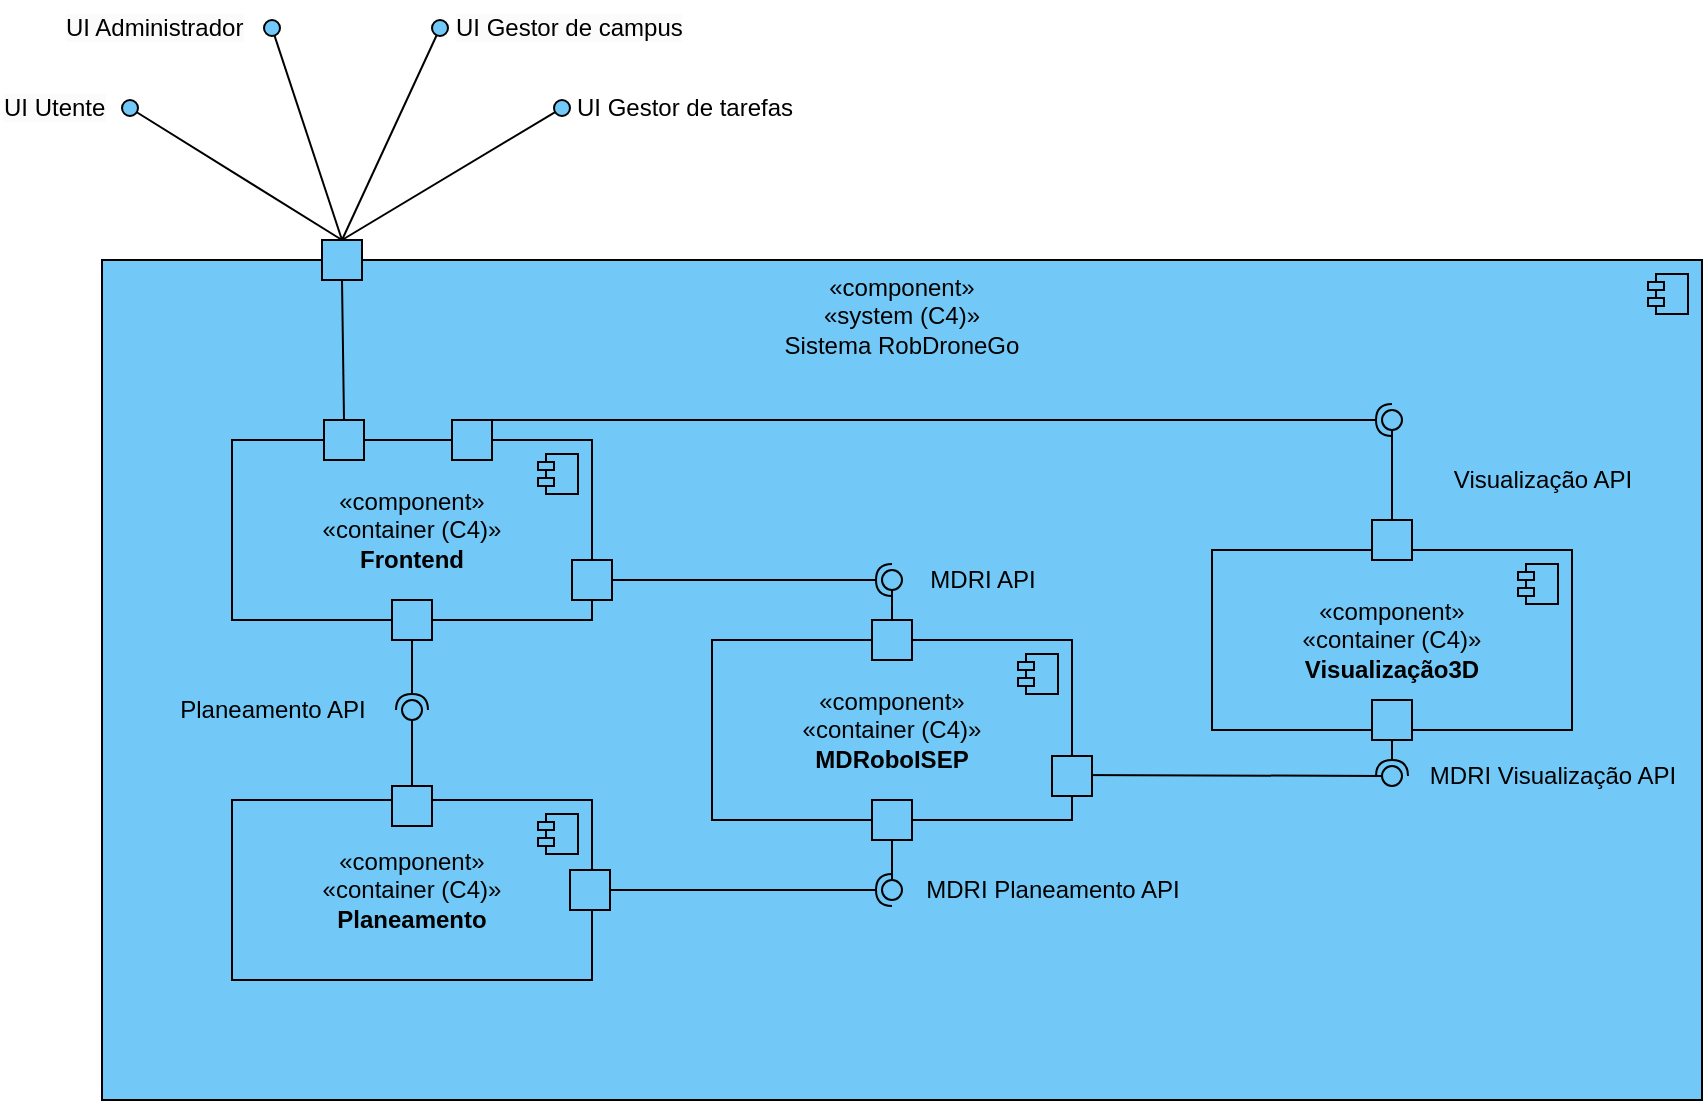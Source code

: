 <mxfile version="22.0.8" type="device">
  <diagram name="Page-1" id="m-0aAl3dYG4koM52RgC_">
    <mxGraphModel dx="1071" dy="587" grid="1" gridSize="10" guides="1" tooltips="1" connect="1" arrows="1" fold="1" page="1" pageScale="1" pageWidth="850" pageHeight="1100" math="0" shadow="0">
      <root>
        <mxCell id="0" />
        <mxCell id="1" parent="0" />
        <mxCell id="LVmBWpf0GRepK899oE2r-1" value="«component»&lt;br&gt;«system (C4)»&lt;br&gt;Sistema RobDroneGo" style="html=1;dropTarget=0;whiteSpace=wrap;verticalAlign=top;fillColor=#72c9f7;" parent="1" vertex="1">
          <mxGeometry x="180" y="210" width="800" height="420" as="geometry" />
        </mxCell>
        <mxCell id="LVmBWpf0GRepK899oE2r-2" value="" style="shape=module;jettyWidth=8;jettyHeight=4;fillColor=#72c9f7;" parent="LVmBWpf0GRepK899oE2r-1" vertex="1">
          <mxGeometry x="1" width="20" height="20" relative="1" as="geometry">
            <mxPoint x="-27" y="7" as="offset" />
          </mxGeometry>
        </mxCell>
        <mxCell id="LVmBWpf0GRepK899oE2r-3" value="" style="html=1;rounded=0;fillColor=#72c9f7;" parent="1" vertex="1">
          <mxGeometry x="290" y="200" width="20" height="20" as="geometry" />
        </mxCell>
        <mxCell id="LVmBWpf0GRepK899oE2r-4" value="" style="endArrow=none;html=1;rounded=0;align=center;verticalAlign=top;endFill=0;labelBackgroundColor=none;endSize=2;exitX=0.5;exitY=0;exitDx=0;exitDy=0;" parent="1" source="LVmBWpf0GRepK899oE2r-3" target="LVmBWpf0GRepK899oE2r-5" edge="1">
          <mxGeometry relative="1" as="geometry" />
        </mxCell>
        <mxCell id="LVmBWpf0GRepK899oE2r-5" value="" style="ellipse;html=1;fontSize=11;align=center;fillColor=#72c9f7;points=[];aspect=fixed;resizable=0;verticalAlign=bottom;labelPosition=center;verticalLabelPosition=top;flipH=1;" parent="1" vertex="1">
          <mxGeometry x="190" y="130" width="8" height="8" as="geometry" />
        </mxCell>
        <mxCell id="LVmBWpf0GRepK899oE2r-11" value="«component»&lt;br style=&quot;border-color: var(--border-color);&quot;&gt;«container (C4)»&lt;br&gt;&lt;b&gt;Visualização3D&lt;/b&gt;" style="html=1;dropTarget=0;whiteSpace=wrap;fillColor=#72c9f7;" parent="1" vertex="1">
          <mxGeometry x="735" y="355" width="180" height="90" as="geometry" />
        </mxCell>
        <mxCell id="LVmBWpf0GRepK899oE2r-12" value="" style="shape=module;jettyWidth=8;jettyHeight=4;fillColor=#72c9f7;" parent="LVmBWpf0GRepK899oE2r-11" vertex="1">
          <mxGeometry x="1" width="20" height="20" relative="1" as="geometry">
            <mxPoint x="-27" y="7" as="offset" />
          </mxGeometry>
        </mxCell>
        <mxCell id="LVmBWpf0GRepK899oE2r-20" value="" style="endArrow=none;html=1;rounded=0;entryX=0.5;entryY=1;entryDx=0;entryDy=0;exitX=0.5;exitY=0;exitDx=0;exitDy=0;" parent="1" source="LVmBWpf0GRepK899oE2r-15" target="LVmBWpf0GRepK899oE2r-3" edge="1">
          <mxGeometry width="50" height="50" relative="1" as="geometry">
            <mxPoint x="350" y="400" as="sourcePoint" />
            <mxPoint x="400" y="350" as="targetPoint" />
          </mxGeometry>
        </mxCell>
        <mxCell id="t0kckS6VvSTNu56snM5p-1" value="«component»&lt;br style=&quot;border-color: var(--border-color);&quot;&gt;«container (C4)»&lt;br&gt;&lt;b&gt;MDRoboISEP&lt;/b&gt;" style="html=1;dropTarget=0;whiteSpace=wrap;fillColor=#72c9f7;" parent="1" vertex="1">
          <mxGeometry x="485" y="400" width="180" height="90" as="geometry" />
        </mxCell>
        <mxCell id="t0kckS6VvSTNu56snM5p-2" value="" style="shape=module;jettyWidth=8;jettyHeight=4;fillColor=#72c9f7;" parent="t0kckS6VvSTNu56snM5p-1" vertex="1">
          <mxGeometry x="1" width="20" height="20" relative="1" as="geometry">
            <mxPoint x="-27" y="7" as="offset" />
          </mxGeometry>
        </mxCell>
        <mxCell id="t0kckS6VvSTNu56snM5p-3" value="«component»&lt;br style=&quot;border-color: var(--border-color);&quot;&gt;«container (C4)»&lt;br&gt;&lt;b&gt;Planeamento&lt;/b&gt;" style="html=1;dropTarget=0;whiteSpace=wrap;fillColor=#72c9f7;" parent="1" vertex="1">
          <mxGeometry x="245" y="480" width="180" height="90" as="geometry" />
        </mxCell>
        <mxCell id="t0kckS6VvSTNu56snM5p-4" value="" style="shape=module;jettyWidth=8;jettyHeight=4;fillColor=#72c9f7;" parent="t0kckS6VvSTNu56snM5p-3" vertex="1">
          <mxGeometry x="1" width="20" height="20" relative="1" as="geometry">
            <mxPoint x="-27" y="7" as="offset" />
          </mxGeometry>
        </mxCell>
        <mxCell id="t0kckS6VvSTNu56snM5p-5" value="«component»&lt;br style=&quot;border-color: var(--border-color);&quot;&gt;«container (C4)»&lt;br&gt;&lt;b&gt;Frontend&lt;/b&gt;" style="html=1;dropTarget=0;whiteSpace=wrap;fillColor=#72c9f7;" parent="1" vertex="1">
          <mxGeometry x="245" y="300" width="180" height="90" as="geometry" />
        </mxCell>
        <mxCell id="t0kckS6VvSTNu56snM5p-6" value="" style="shape=module;jettyWidth=8;jettyHeight=4;fillColor=#72c9f7;" parent="t0kckS6VvSTNu56snM5p-5" vertex="1">
          <mxGeometry x="1" width="20" height="20" relative="1" as="geometry">
            <mxPoint x="-27" y="7" as="offset" />
          </mxGeometry>
        </mxCell>
        <mxCell id="LVmBWpf0GRepK899oE2r-15" value="" style="html=1;rounded=0;fillColor=#72c9f7;" parent="1" vertex="1">
          <mxGeometry x="291" y="290" width="20" height="20" as="geometry" />
        </mxCell>
        <mxCell id="t0kckS6VvSTNu56snM5p-10" value="" style="rounded=0;orthogonalLoop=1;jettySize=auto;html=1;endArrow=halfCircle;endFill=0;endSize=6;strokeWidth=1;sketch=0;exitX=1;exitY=0.5;exitDx=0;exitDy=0;" parent="1" source="t0kckS6VvSTNu56snM5p-25" edge="1">
          <mxGeometry relative="1" as="geometry">
            <mxPoint x="630" y="535" as="sourcePoint" />
            <mxPoint x="575" y="370" as="targetPoint" />
          </mxGeometry>
        </mxCell>
        <mxCell id="t0kckS6VvSTNu56snM5p-11" value="" style="rounded=0;orthogonalLoop=1;jettySize=auto;html=1;endArrow=oval;endFill=0;sketch=0;sourcePerimeterSpacing=0;targetPerimeterSpacing=0;endSize=10;exitX=0.5;exitY=0;exitDx=0;exitDy=0;" parent="1" source="t0kckS6VvSTNu56snM5p-1" edge="1">
          <mxGeometry relative="1" as="geometry">
            <mxPoint x="590" y="535" as="sourcePoint" />
            <mxPoint x="575" y="370" as="targetPoint" />
          </mxGeometry>
        </mxCell>
        <mxCell id="t0kckS6VvSTNu56snM5p-12" value="" style="ellipse;whiteSpace=wrap;html=1;align=center;aspect=fixed;fillColor=none;strokeColor=none;resizable=0;perimeter=centerPerimeter;rotatable=0;allowArrows=0;points=[];outlineConnect=1;" parent="1" vertex="1">
          <mxGeometry x="570" y="340" width="10" height="10" as="geometry" />
        </mxCell>
        <mxCell id="t0kckS6VvSTNu56snM5p-13" value="" style="rounded=0;orthogonalLoop=1;jettySize=auto;html=1;endArrow=halfCircle;endFill=0;endSize=6;strokeWidth=1;sketch=0;exitX=0.5;exitY=1;exitDx=0;exitDy=0;" parent="1" source="t0kckS6VvSTNu56snM5p-5" target="t0kckS6VvSTNu56snM5p-15" edge="1">
          <mxGeometry relative="1" as="geometry">
            <mxPoint x="630" y="445" as="sourcePoint" />
          </mxGeometry>
        </mxCell>
        <mxCell id="t0kckS6VvSTNu56snM5p-14" value="" style="rounded=0;orthogonalLoop=1;jettySize=auto;html=1;endArrow=oval;endFill=0;sketch=0;sourcePerimeterSpacing=0;targetPerimeterSpacing=0;endSize=10;exitX=0.5;exitY=0;exitDx=0;exitDy=0;" parent="1" source="t0kckS6VvSTNu56snM5p-3" target="t0kckS6VvSTNu56snM5p-15" edge="1">
          <mxGeometry relative="1" as="geometry">
            <mxPoint x="590" y="445" as="sourcePoint" />
          </mxGeometry>
        </mxCell>
        <mxCell id="t0kckS6VvSTNu56snM5p-15" value="" style="ellipse;whiteSpace=wrap;html=1;align=center;aspect=fixed;fillColor=none;strokeColor=none;resizable=0;perimeter=centerPerimeter;rotatable=0;allowArrows=0;points=[];outlineConnect=1;" parent="1" vertex="1">
          <mxGeometry x="330" y="430" width="10" height="10" as="geometry" />
        </mxCell>
        <mxCell id="t0kckS6VvSTNu56snM5p-16" value="" style="rounded=0;orthogonalLoop=1;jettySize=auto;html=1;endArrow=halfCircle;endFill=0;endSize=6;strokeWidth=1;sketch=0;exitX=0.5;exitY=0;exitDx=0;exitDy=0;" parent="1" source="4DdEzrNZYY_0qSr_jCJp-2" target="t0kckS6VvSTNu56snM5p-18" edge="1">
          <mxGeometry relative="1" as="geometry">
            <mxPoint x="630" y="445" as="sourcePoint" />
          </mxGeometry>
        </mxCell>
        <mxCell id="t0kckS6VvSTNu56snM5p-17" value="" style="rounded=0;orthogonalLoop=1;jettySize=auto;html=1;endArrow=oval;endFill=0;sketch=0;sourcePerimeterSpacing=0;targetPerimeterSpacing=0;endSize=10;exitX=0.5;exitY=0;exitDx=0;exitDy=0;" parent="1" source="LVmBWpf0GRepK899oE2r-11" target="t0kckS6VvSTNu56snM5p-18" edge="1">
          <mxGeometry relative="1" as="geometry">
            <mxPoint x="590" y="445" as="sourcePoint" />
          </mxGeometry>
        </mxCell>
        <mxCell id="t0kckS6VvSTNu56snM5p-18" value="" style="ellipse;whiteSpace=wrap;html=1;align=center;aspect=fixed;fillColor=none;strokeColor=none;resizable=0;perimeter=centerPerimeter;rotatable=0;allowArrows=0;points=[];outlineConnect=1;" parent="1" vertex="1">
          <mxGeometry x="820" y="285" width="10" height="10" as="geometry" />
        </mxCell>
        <mxCell id="t0kckS6VvSTNu56snM5p-19" value="" style="rounded=0;orthogonalLoop=1;jettySize=auto;html=1;endArrow=halfCircle;endFill=0;endSize=6;strokeWidth=1;sketch=0;exitX=1;exitY=0.5;exitDx=0;exitDy=0;" parent="1" source="t0kckS6VvSTNu56snM5p-3" target="t0kckS6VvSTNu56snM5p-21" edge="1">
          <mxGeometry relative="1" as="geometry">
            <mxPoint x="420" y="520" as="sourcePoint" />
          </mxGeometry>
        </mxCell>
        <mxCell id="t0kckS6VvSTNu56snM5p-20" value="" style="rounded=0;orthogonalLoop=1;jettySize=auto;html=1;endArrow=oval;endFill=0;sketch=0;sourcePerimeterSpacing=0;targetPerimeterSpacing=0;endSize=10;exitX=0.5;exitY=1;exitDx=0;exitDy=0;" parent="1" source="t0kckS6VvSTNu56snM5p-1" target="t0kckS6VvSTNu56snM5p-21" edge="1">
          <mxGeometry relative="1" as="geometry">
            <mxPoint x="590" y="445" as="sourcePoint" />
          </mxGeometry>
        </mxCell>
        <mxCell id="t0kckS6VvSTNu56snM5p-21" value="" style="ellipse;whiteSpace=wrap;html=1;align=center;aspect=fixed;fillColor=none;strokeColor=none;resizable=0;perimeter=centerPerimeter;rotatable=0;allowArrows=0;points=[];outlineConnect=1;" parent="1" vertex="1">
          <mxGeometry x="570" y="520" width="10" height="10" as="geometry" />
        </mxCell>
        <mxCell id="t0kckS6VvSTNu56snM5p-22" value="" style="rounded=0;orthogonalLoop=1;jettySize=auto;html=1;endArrow=halfCircle;endFill=0;endSize=6;strokeWidth=1;sketch=0;exitX=0.5;exitY=1;exitDx=0;exitDy=0;" parent="1" source="LVmBWpf0GRepK899oE2r-11" target="t0kckS6VvSTNu56snM5p-24" edge="1">
          <mxGeometry relative="1" as="geometry">
            <mxPoint x="630" y="445" as="sourcePoint" />
          </mxGeometry>
        </mxCell>
        <mxCell id="t0kckS6VvSTNu56snM5p-23" value="" style="rounded=0;orthogonalLoop=1;jettySize=auto;html=1;endArrow=oval;endFill=0;sketch=0;sourcePerimeterSpacing=0;targetPerimeterSpacing=0;endSize=10;exitX=1;exitY=0.75;exitDx=0;exitDy=0;" parent="1" source="t0kckS6VvSTNu56snM5p-1" target="t0kckS6VvSTNu56snM5p-24" edge="1">
          <mxGeometry relative="1" as="geometry">
            <mxPoint x="590" y="445" as="sourcePoint" />
          </mxGeometry>
        </mxCell>
        <mxCell id="t0kckS6VvSTNu56snM5p-24" value="" style="ellipse;whiteSpace=wrap;html=1;align=center;aspect=fixed;fillColor=none;strokeColor=none;resizable=0;perimeter=centerPerimeter;rotatable=0;allowArrows=0;points=[];outlineConnect=1;" parent="1" vertex="1">
          <mxGeometry x="820" y="463" width="10" height="10" as="geometry" />
        </mxCell>
        <mxCell id="t0kckS6VvSTNu56snM5p-25" value="" style="html=1;rounded=0;fillColor=#72c9f7;" parent="1" vertex="1">
          <mxGeometry x="415" y="360" width="20" height="20" as="geometry" />
        </mxCell>
        <mxCell id="t0kckS6VvSTNu56snM5p-27" value="" style="html=1;rounded=0;fillColor=#72c9f7;" parent="1" vertex="1">
          <mxGeometry x="565" y="390" width="20" height="20" as="geometry" />
        </mxCell>
        <mxCell id="t0kckS6VvSTNu56snM5p-30" value="" style="html=1;rounded=0;fillColor=#72c9f7;" parent="1" vertex="1">
          <mxGeometry x="565" y="480" width="20" height="20" as="geometry" />
        </mxCell>
        <mxCell id="t0kckS6VvSTNu56snM5p-31" value="" style="html=1;rounded=0;fillColor=#72c9f7;" parent="1" vertex="1">
          <mxGeometry x="325" y="473" width="20" height="20" as="geometry" />
        </mxCell>
        <mxCell id="t0kckS6VvSTNu56snM5p-32" value="" style="html=1;rounded=0;fillColor=#72c9f7;" parent="1" vertex="1">
          <mxGeometry x="325" y="380" width="20" height="20" as="geometry" />
        </mxCell>
        <mxCell id="t0kckS6VvSTNu56snM5p-33" value="" style="html=1;rounded=0;fillColor=#72c9f7;" parent="1" vertex="1">
          <mxGeometry x="815" y="430" width="20" height="20" as="geometry" />
        </mxCell>
        <mxCell id="t0kckS6VvSTNu56snM5p-34" value="MDRI API" style="text;html=1;align=center;verticalAlign=middle;resizable=0;points=[];autosize=1;strokeColor=none;fillColor=none;" parent="1" vertex="1">
          <mxGeometry x="580" y="355" width="80" height="30" as="geometry" />
        </mxCell>
        <mxCell id="t0kckS6VvSTNu56snM5p-35" value="" style="html=1;rounded=0;fillColor=#72c9f7;" parent="1" vertex="1">
          <mxGeometry x="414" y="515" width="20" height="20" as="geometry" />
        </mxCell>
        <mxCell id="t0kckS6VvSTNu56snM5p-36" value="MDRI Planeamento API" style="text;html=1;align=center;verticalAlign=middle;resizable=0;points=[];autosize=1;strokeColor=none;fillColor=none;" parent="1" vertex="1">
          <mxGeometry x="580" y="510" width="150" height="30" as="geometry" />
        </mxCell>
        <mxCell id="t0kckS6VvSTNu56snM5p-39" value="MDRI Visualização API" style="text;html=1;align=center;verticalAlign=middle;resizable=0;points=[];autosize=1;strokeColor=none;fillColor=none;" parent="1" vertex="1">
          <mxGeometry x="830" y="453" width="150" height="30" as="geometry" />
        </mxCell>
        <mxCell id="t0kckS6VvSTNu56snM5p-40" value="Visualização API" style="text;html=1;align=center;verticalAlign=middle;resizable=0;points=[];autosize=1;strokeColor=none;fillColor=none;" parent="1" vertex="1">
          <mxGeometry x="845" y="305" width="110" height="30" as="geometry" />
        </mxCell>
        <mxCell id="t0kckS6VvSTNu56snM5p-41" value="Planeamento API" style="text;html=1;align=center;verticalAlign=middle;resizable=0;points=[];autosize=1;strokeColor=none;fillColor=none;" parent="1" vertex="1">
          <mxGeometry x="205" y="420" width="120" height="30" as="geometry" />
        </mxCell>
        <mxCell id="t0kckS6VvSTNu56snM5p-45" value="" style="endArrow=none;html=1;rounded=0;align=center;verticalAlign=top;endFill=0;labelBackgroundColor=none;endSize=2;exitX=0.5;exitY=0;exitDx=0;exitDy=0;" parent="1" source="LVmBWpf0GRepK899oE2r-3" target="t0kckS6VvSTNu56snM5p-43" edge="1">
          <mxGeometry relative="1" as="geometry">
            <mxPoint x="304" y="200" as="sourcePoint" />
            <mxPoint x="305" y="150" as="targetPoint" />
          </mxGeometry>
        </mxCell>
        <mxCell id="t0kckS6VvSTNu56snM5p-43" value="" style="ellipse;html=1;fontSize=11;align=center;fillColor=#72c9f7;points=[];aspect=fixed;resizable=0;verticalAlign=bottom;labelPosition=center;verticalLabelPosition=top;flipH=1;" parent="1" vertex="1">
          <mxGeometry x="261" y="90" width="8" height="8" as="geometry" />
        </mxCell>
        <mxCell id="t0kckS6VvSTNu56snM5p-48" value="" style="endArrow=none;html=1;rounded=0;align=center;verticalAlign=top;endFill=0;labelBackgroundColor=none;endSize=2;exitX=0.5;exitY=0;exitDx=0;exitDy=0;" parent="1" source="LVmBWpf0GRepK899oE2r-3" target="t0kckS6VvSTNu56snM5p-49" edge="1">
          <mxGeometry relative="1" as="geometry">
            <mxPoint x="340" y="190" as="sourcePoint" />
            <mxPoint x="315" y="160" as="targetPoint" />
          </mxGeometry>
        </mxCell>
        <mxCell id="t0kckS6VvSTNu56snM5p-49" value="" style="ellipse;html=1;fontSize=11;align=center;fillColor=#72c9f7;points=[];aspect=fixed;resizable=0;verticalAlign=bottom;labelPosition=center;verticalLabelPosition=top;flipH=1;" parent="1" vertex="1">
          <mxGeometry x="345" y="90" width="8" height="8" as="geometry" />
        </mxCell>
        <mxCell id="t0kckS6VvSTNu56snM5p-50" value="" style="endArrow=none;html=1;rounded=0;align=center;verticalAlign=top;endFill=0;labelBackgroundColor=none;endSize=2;exitX=0.5;exitY=0;exitDx=0;exitDy=0;" parent="1" source="LVmBWpf0GRepK899oE2r-3" target="t0kckS6VvSTNu56snM5p-47" edge="1">
          <mxGeometry relative="1" as="geometry">
            <mxPoint x="300" y="200" as="sourcePoint" />
            <mxPoint x="360" y="160" as="targetPoint" />
          </mxGeometry>
        </mxCell>
        <mxCell id="t0kckS6VvSTNu56snM5p-47" value="" style="ellipse;html=1;fontSize=11;align=center;fillColor=#72c9f7;points=[];aspect=fixed;resizable=0;verticalAlign=bottom;labelPosition=center;verticalLabelPosition=top;flipH=1;" parent="1" vertex="1">
          <mxGeometry x="406" y="130" width="8" height="8" as="geometry" />
        </mxCell>
        <mxCell id="t0kckS6VvSTNu56snM5p-52" value="UI Gestor de tarefas" style="text;html=1;align=center;verticalAlign=middle;resizable=0;points=[];autosize=1;strokeColor=none;fillColor=none;" parent="1" vertex="1">
          <mxGeometry x="406" y="119" width="130" height="30" as="geometry" />
        </mxCell>
        <mxCell id="t0kckS6VvSTNu56snM5p-53" value="&lt;span style=&quot;color: rgb(0, 0, 0); font-family: Helvetica; font-size: 12px; font-style: normal; font-variant-ligatures: normal; font-variant-caps: normal; font-weight: 400; letter-spacing: normal; orphans: 2; text-align: center; text-indent: 0px; text-transform: none; widows: 2; word-spacing: 0px; -webkit-text-stroke-width: 0px; background-color: rgb(251, 251, 251); text-decoration-thickness: initial; text-decoration-style: initial; text-decoration-color: initial; float: none; display: inline !important;&quot;&gt;UI Gestor de campus&lt;/span&gt;" style="text;whiteSpace=wrap;html=1;" parent="1" vertex="1">
          <mxGeometry x="355" y="80" width="140" height="40" as="geometry" />
        </mxCell>
        <mxCell id="t0kckS6VvSTNu56snM5p-54" value="&lt;span style=&quot;color: rgb(0, 0, 0); font-family: Helvetica; font-size: 12px; font-style: normal; font-variant-ligatures: normal; font-variant-caps: normal; font-weight: 400; letter-spacing: normal; orphans: 2; text-align: center; text-indent: 0px; text-transform: none; widows: 2; word-spacing: 0px; -webkit-text-stroke-width: 0px; background-color: rgb(251, 251, 251); text-decoration-thickness: initial; text-decoration-style: initial; text-decoration-color: initial; float: none; display: inline !important;&quot;&gt;UI Administrador&lt;/span&gt;" style="text;whiteSpace=wrap;html=1;" parent="1" vertex="1">
          <mxGeometry x="160" y="80" width="140" height="40" as="geometry" />
        </mxCell>
        <mxCell id="t0kckS6VvSTNu56snM5p-55" value="&lt;span style=&quot;color: rgb(0, 0, 0); font-family: Helvetica; font-size: 12px; font-style: normal; font-variant-ligatures: normal; font-variant-caps: normal; font-weight: 400; letter-spacing: normal; orphans: 2; text-align: center; text-indent: 0px; text-transform: none; widows: 2; word-spacing: 0px; -webkit-text-stroke-width: 0px; background-color: rgb(251, 251, 251); text-decoration-thickness: initial; text-decoration-style: initial; text-decoration-color: initial; float: none; display: inline !important;&quot;&gt;UI Utente&lt;/span&gt;" style="text;whiteSpace=wrap;html=1;" parent="1" vertex="1">
          <mxGeometry x="129" y="120" width="140" height="40" as="geometry" />
        </mxCell>
        <mxCell id="t0kckS6VvSTNu56snM5p-56" value="" style="html=1;rounded=0;fillColor=#72c9f7;" parent="1" vertex="1">
          <mxGeometry x="815" y="340" width="20" height="20" as="geometry" />
        </mxCell>
        <mxCell id="4DdEzrNZYY_0qSr_jCJp-1" value="" style="html=1;rounded=0;fillColor=#72c9f7;" vertex="1" parent="1">
          <mxGeometry x="655" y="458" width="20" height="20" as="geometry" />
        </mxCell>
        <mxCell id="4DdEzrNZYY_0qSr_jCJp-2" value="" style="html=1;rounded=0;fillColor=#72c9f7;" vertex="1" parent="1">
          <mxGeometry x="355" y="290" width="20" height="20" as="geometry" />
        </mxCell>
      </root>
    </mxGraphModel>
  </diagram>
</mxfile>
